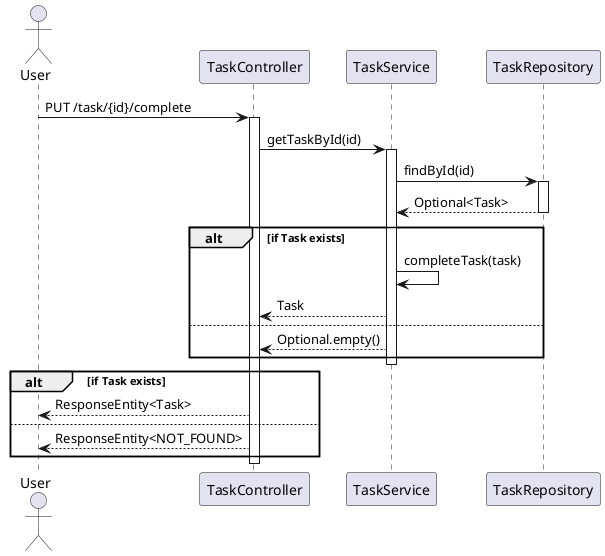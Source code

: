 @startuml
actor User
User -> TaskController: PUT /task/{id}/complete
activate TaskController
TaskController -> TaskService: getTaskById(id)
activate TaskService
TaskService -> TaskRepository: findById(id)
activate TaskRepository
TaskRepository --> TaskService: Optional<Task>
deactivate TaskRepository
alt if Task exists
    TaskService -> TaskService: completeTask(task)
    TaskService --> TaskController: Task
else
    TaskService --> TaskController: Optional.empty()
end
deactivate TaskService
alt if Task exists
    TaskController --> User: ResponseEntity<Task>
else
    TaskController --> User: ResponseEntity<NOT_FOUND>
end
deactivate TaskController
@enduml

